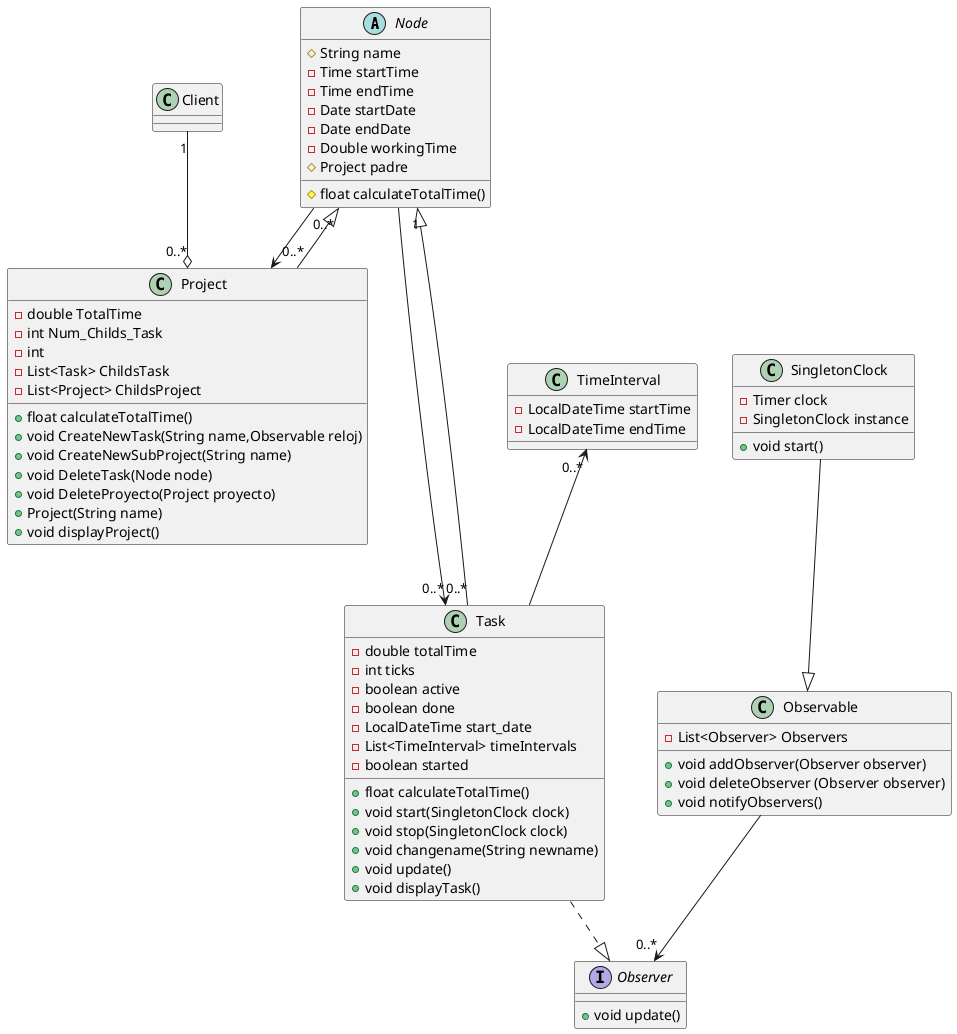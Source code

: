 @startuml


abstract class Node{
#String name
-Time startTime
-Time endTime
-Date startDate
-Date endDate
-Double workingTime
#Project padre
#float calculateTotalTime()
}
class Observable{
-List<Observer> Observers
+void addObserver(Observer observer)
+void deleteObserver (Observer observer)
+void notifyObservers()
}
interface Observer{
+void update()
}
class Project{
-double TotalTime
-int Num_Childs_Task
-int
-List<Task> ChildsTask
-List<Project> ChildsProject
+float calculateTotalTime()
+void CreateNewTask(String name,Observable reloj)
+void CreateNewSubProject(String name)
+void DeleteTask(Node node)
+void DeleteProyecto(Project proyecto)
+Project(String name)
+void displayProject()
}
class SingletonClock{
-Timer clock
-SingletonClock instance
+void start()
}
class Task{
-double totalTime
-int ticks
-boolean active
-boolean done
-LocalDateTime start_date
-List<TimeInterval> timeIntervals
-boolean started
+float calculateTotalTime()
+void start(SingletonClock clock)
+void stop(SingletonClock clock)
+void changename(String newname)
+void update()
+void displayTask()
}
class TimeInterval{
-LocalDateTime startTime
-LocalDateTime endTime
}

Project  "0..*"--|> "0..*"Node
Task "0..*"---|> "1" Node
Task ..|> Observer
Node --> Project
Node --> "0..*"Task
Client "1"--o "0..*"Project
SingletonClock  --|> Observable
TimeInterval "0..*" <-- Task
Observable --> "0..*"Observer

@enduml